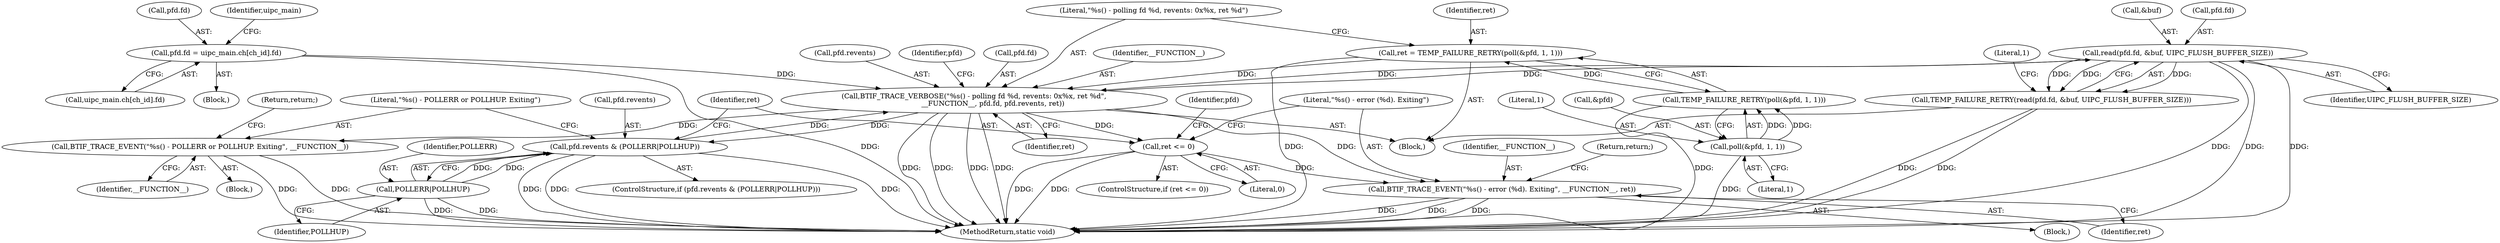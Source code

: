 digraph "0_Android_472271b153c5dc53c28beac55480a8d8434b2d5c_74@API" {
"1000183" [label="(Call,read(pfd.fd, &buf, UIPC_FLUSH_BUFFER_SIZE))"];
"1000149" [label="(Call,BTIF_TRACE_VERBOSE(\"%s() - polling fd %d, revents: 0x%x, ret %d\",\n                 __FUNCTION__, pfd.fd, pfd.revents, ret))"];
"1000183" [label="(Call,read(pfd.fd, &buf, UIPC_FLUSH_BUFFER_SIZE))"];
"1000112" [label="(Call,pfd.fd = uipc_main.ch[ch_id].fd)"];
"1000160" [label="(Call,pfd.revents & (POLLERR|POLLHUP))"];
"1000164" [label="(Call,POLLERR|POLLHUP)"];
"1000141" [label="(Call,ret = TEMP_FAILURE_RETRY(poll(&pfd, 1, 1)))"];
"1000143" [label="(Call,TEMP_FAILURE_RETRY(poll(&pfd, 1, 1)))"];
"1000144" [label="(Call,poll(&pfd, 1, 1))"];
"1000168" [label="(Call,BTIF_TRACE_EVENT(\"%s() - POLLERR or POLLHUP. Exiting\", __FUNCTION__))"];
"1000173" [label="(Call,ret <= 0)"];
"1000177" [label="(Call,BTIF_TRACE_EVENT(\"%s() - error (%d). Exiting\", __FUNCTION__, ret))"];
"1000182" [label="(Call,TEMP_FAILURE_RETRY(read(pfd.fd, &buf, UIPC_FLUSH_BUFFER_SIZE)))"];
"1000182" [label="(Call,TEMP_FAILURE_RETRY(read(pfd.fd, &buf, UIPC_FLUSH_BUFFER_SIZE)))"];
"1000166" [label="(Identifier,POLLHUP)"];
"1000139" [label="(Literal,1)"];
"1000175" [label="(Literal,0)"];
"1000128" [label="(Identifier,uipc_main)"];
"1000151" [label="(Identifier,__FUNCTION__)"];
"1000177" [label="(Call,BTIF_TRACE_EVENT(\"%s() - error (%d). Exiting\", __FUNCTION__, ret))"];
"1000143" [label="(Call,TEMP_FAILURE_RETRY(poll(&pfd, 1, 1)))"];
"1000167" [label="(Block,)"];
"1000180" [label="(Identifier,ret)"];
"1000155" [label="(Call,pfd.revents)"];
"1000141" [label="(Call,ret = TEMP_FAILURE_RETRY(poll(&pfd, 1, 1)))"];
"1000171" [label="(Return,return;)"];
"1000140" [label="(Block,)"];
"1000165" [label="(Identifier,POLLERR)"];
"1000189" [label="(Identifier,UIPC_FLUSH_BUFFER_SIZE)"];
"1000113" [label="(Call,pfd.fd)"];
"1000184" [label="(Call,pfd.fd)"];
"1000190" [label="(MethodReturn,static void)"];
"1000161" [label="(Call,pfd.revents)"];
"1000164" [label="(Call,POLLERR|POLLHUP)"];
"1000142" [label="(Identifier,ret)"];
"1000148" [label="(Literal,1)"];
"1000160" [label="(Call,pfd.revents & (POLLERR|POLLHUP))"];
"1000169" [label="(Literal,\"%s() - POLLERR or POLLHUP. Exiting\")"];
"1000147" [label="(Literal,1)"];
"1000183" [label="(Call,read(pfd.fd, &buf, UIPC_FLUSH_BUFFER_SIZE))"];
"1000178" [label="(Literal,\"%s() - error (%d). Exiting\")"];
"1000159" [label="(ControlStructure,if (pfd.revents & (POLLERR|POLLHUP)))"];
"1000187" [label="(Call,&buf)"];
"1000162" [label="(Identifier,pfd)"];
"1000112" [label="(Call,pfd.fd = uipc_main.ch[ch_id].fd)"];
"1000168" [label="(Call,BTIF_TRACE_EVENT(\"%s() - POLLERR or POLLHUP. Exiting\", __FUNCTION__))"];
"1000103" [label="(Block,)"];
"1000149" [label="(Call,BTIF_TRACE_VERBOSE(\"%s() - polling fd %d, revents: 0x%x, ret %d\",\n                 __FUNCTION__, pfd.fd, pfd.revents, ret))"];
"1000116" [label="(Call,uipc_main.ch[ch_id].fd)"];
"1000179" [label="(Identifier,__FUNCTION__)"];
"1000176" [label="(Block,)"];
"1000152" [label="(Call,pfd.fd)"];
"1000174" [label="(Identifier,ret)"];
"1000170" [label="(Identifier,__FUNCTION__)"];
"1000173" [label="(Call,ret <= 0)"];
"1000145" [label="(Call,&pfd)"];
"1000150" [label="(Literal,\"%s() - polling fd %d, revents: 0x%x, ret %d\")"];
"1000158" [label="(Identifier,ret)"];
"1000172" [label="(ControlStructure,if (ret <= 0))"];
"1000185" [label="(Identifier,pfd)"];
"1000181" [label="(Return,return;)"];
"1000144" [label="(Call,poll(&pfd, 1, 1))"];
"1000183" -> "1000182"  [label="AST: "];
"1000183" -> "1000189"  [label="CFG: "];
"1000184" -> "1000183"  [label="AST: "];
"1000187" -> "1000183"  [label="AST: "];
"1000189" -> "1000183"  [label="AST: "];
"1000182" -> "1000183"  [label="CFG: "];
"1000183" -> "1000190"  [label="DDG: "];
"1000183" -> "1000190"  [label="DDG: "];
"1000183" -> "1000190"  [label="DDG: "];
"1000183" -> "1000149"  [label="DDG: "];
"1000183" -> "1000182"  [label="DDG: "];
"1000183" -> "1000182"  [label="DDG: "];
"1000183" -> "1000182"  [label="DDG: "];
"1000149" -> "1000183"  [label="DDG: "];
"1000149" -> "1000140"  [label="AST: "];
"1000149" -> "1000158"  [label="CFG: "];
"1000150" -> "1000149"  [label="AST: "];
"1000151" -> "1000149"  [label="AST: "];
"1000152" -> "1000149"  [label="AST: "];
"1000155" -> "1000149"  [label="AST: "];
"1000158" -> "1000149"  [label="AST: "];
"1000162" -> "1000149"  [label="CFG: "];
"1000149" -> "1000190"  [label="DDG: "];
"1000149" -> "1000190"  [label="DDG: "];
"1000149" -> "1000190"  [label="DDG: "];
"1000149" -> "1000190"  [label="DDG: "];
"1000112" -> "1000149"  [label="DDG: "];
"1000160" -> "1000149"  [label="DDG: "];
"1000141" -> "1000149"  [label="DDG: "];
"1000149" -> "1000160"  [label="DDG: "];
"1000149" -> "1000168"  [label="DDG: "];
"1000149" -> "1000173"  [label="DDG: "];
"1000149" -> "1000177"  [label="DDG: "];
"1000112" -> "1000103"  [label="AST: "];
"1000112" -> "1000116"  [label="CFG: "];
"1000113" -> "1000112"  [label="AST: "];
"1000116" -> "1000112"  [label="AST: "];
"1000128" -> "1000112"  [label="CFG: "];
"1000112" -> "1000190"  [label="DDG: "];
"1000160" -> "1000159"  [label="AST: "];
"1000160" -> "1000164"  [label="CFG: "];
"1000161" -> "1000160"  [label="AST: "];
"1000164" -> "1000160"  [label="AST: "];
"1000169" -> "1000160"  [label="CFG: "];
"1000174" -> "1000160"  [label="CFG: "];
"1000160" -> "1000190"  [label="DDG: "];
"1000160" -> "1000190"  [label="DDG: "];
"1000160" -> "1000190"  [label="DDG: "];
"1000164" -> "1000160"  [label="DDG: "];
"1000164" -> "1000160"  [label="DDG: "];
"1000164" -> "1000166"  [label="CFG: "];
"1000165" -> "1000164"  [label="AST: "];
"1000166" -> "1000164"  [label="AST: "];
"1000164" -> "1000190"  [label="DDG: "];
"1000164" -> "1000190"  [label="DDG: "];
"1000141" -> "1000140"  [label="AST: "];
"1000141" -> "1000143"  [label="CFG: "];
"1000142" -> "1000141"  [label="AST: "];
"1000143" -> "1000141"  [label="AST: "];
"1000150" -> "1000141"  [label="CFG: "];
"1000141" -> "1000190"  [label="DDG: "];
"1000143" -> "1000141"  [label="DDG: "];
"1000143" -> "1000144"  [label="CFG: "];
"1000144" -> "1000143"  [label="AST: "];
"1000143" -> "1000190"  [label="DDG: "];
"1000144" -> "1000143"  [label="DDG: "];
"1000144" -> "1000143"  [label="DDG: "];
"1000144" -> "1000148"  [label="CFG: "];
"1000145" -> "1000144"  [label="AST: "];
"1000147" -> "1000144"  [label="AST: "];
"1000148" -> "1000144"  [label="AST: "];
"1000144" -> "1000190"  [label="DDG: "];
"1000168" -> "1000167"  [label="AST: "];
"1000168" -> "1000170"  [label="CFG: "];
"1000169" -> "1000168"  [label="AST: "];
"1000170" -> "1000168"  [label="AST: "];
"1000171" -> "1000168"  [label="CFG: "];
"1000168" -> "1000190"  [label="DDG: "];
"1000168" -> "1000190"  [label="DDG: "];
"1000173" -> "1000172"  [label="AST: "];
"1000173" -> "1000175"  [label="CFG: "];
"1000174" -> "1000173"  [label="AST: "];
"1000175" -> "1000173"  [label="AST: "];
"1000178" -> "1000173"  [label="CFG: "];
"1000185" -> "1000173"  [label="CFG: "];
"1000173" -> "1000190"  [label="DDG: "];
"1000173" -> "1000190"  [label="DDG: "];
"1000173" -> "1000177"  [label="DDG: "];
"1000177" -> "1000176"  [label="AST: "];
"1000177" -> "1000180"  [label="CFG: "];
"1000178" -> "1000177"  [label="AST: "];
"1000179" -> "1000177"  [label="AST: "];
"1000180" -> "1000177"  [label="AST: "];
"1000181" -> "1000177"  [label="CFG: "];
"1000177" -> "1000190"  [label="DDG: "];
"1000177" -> "1000190"  [label="DDG: "];
"1000177" -> "1000190"  [label="DDG: "];
"1000182" -> "1000140"  [label="AST: "];
"1000139" -> "1000182"  [label="CFG: "];
"1000182" -> "1000190"  [label="DDG: "];
"1000182" -> "1000190"  [label="DDG: "];
}
